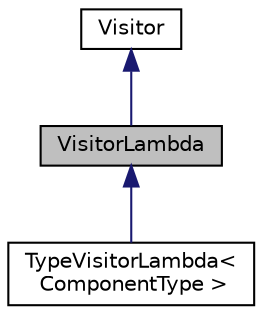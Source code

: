 digraph "VisitorLambda"
{
 // INTERACTIVE_SVG=YES
  edge [fontname="Helvetica",fontsize="10",labelfontname="Helvetica",labelfontsize="10"];
  node [fontname="Helvetica",fontsize="10",shape=record];
  Node0 [label="VisitorLambda",height=0.2,width=0.4,color="black", fillcolor="grey75", style="filled", fontcolor="black"];
  Node1 -> Node0 [dir="back",color="midnightblue",fontsize="10",style="solid",fontname="Helvetica"];
  Node1 [label="Visitor",height=0.2,width=0.4,color="black", fillcolor="white", style="filled",URL="$classVisitor.html",tooltip="An abstract interface to traverse those nodes in the Composite pattern which fulfill a certain predic..."];
  Node0 -> Node2 [dir="back",color="midnightblue",fontsize="10",style="solid",fontname="Helvetica"];
  Node2 [label="TypeVisitorLambda\<\l ComponentType \>",height=0.2,width=0.4,color="black", fillcolor="white", style="filled",URL="$classTypeVisitorLambda.html"];
}
